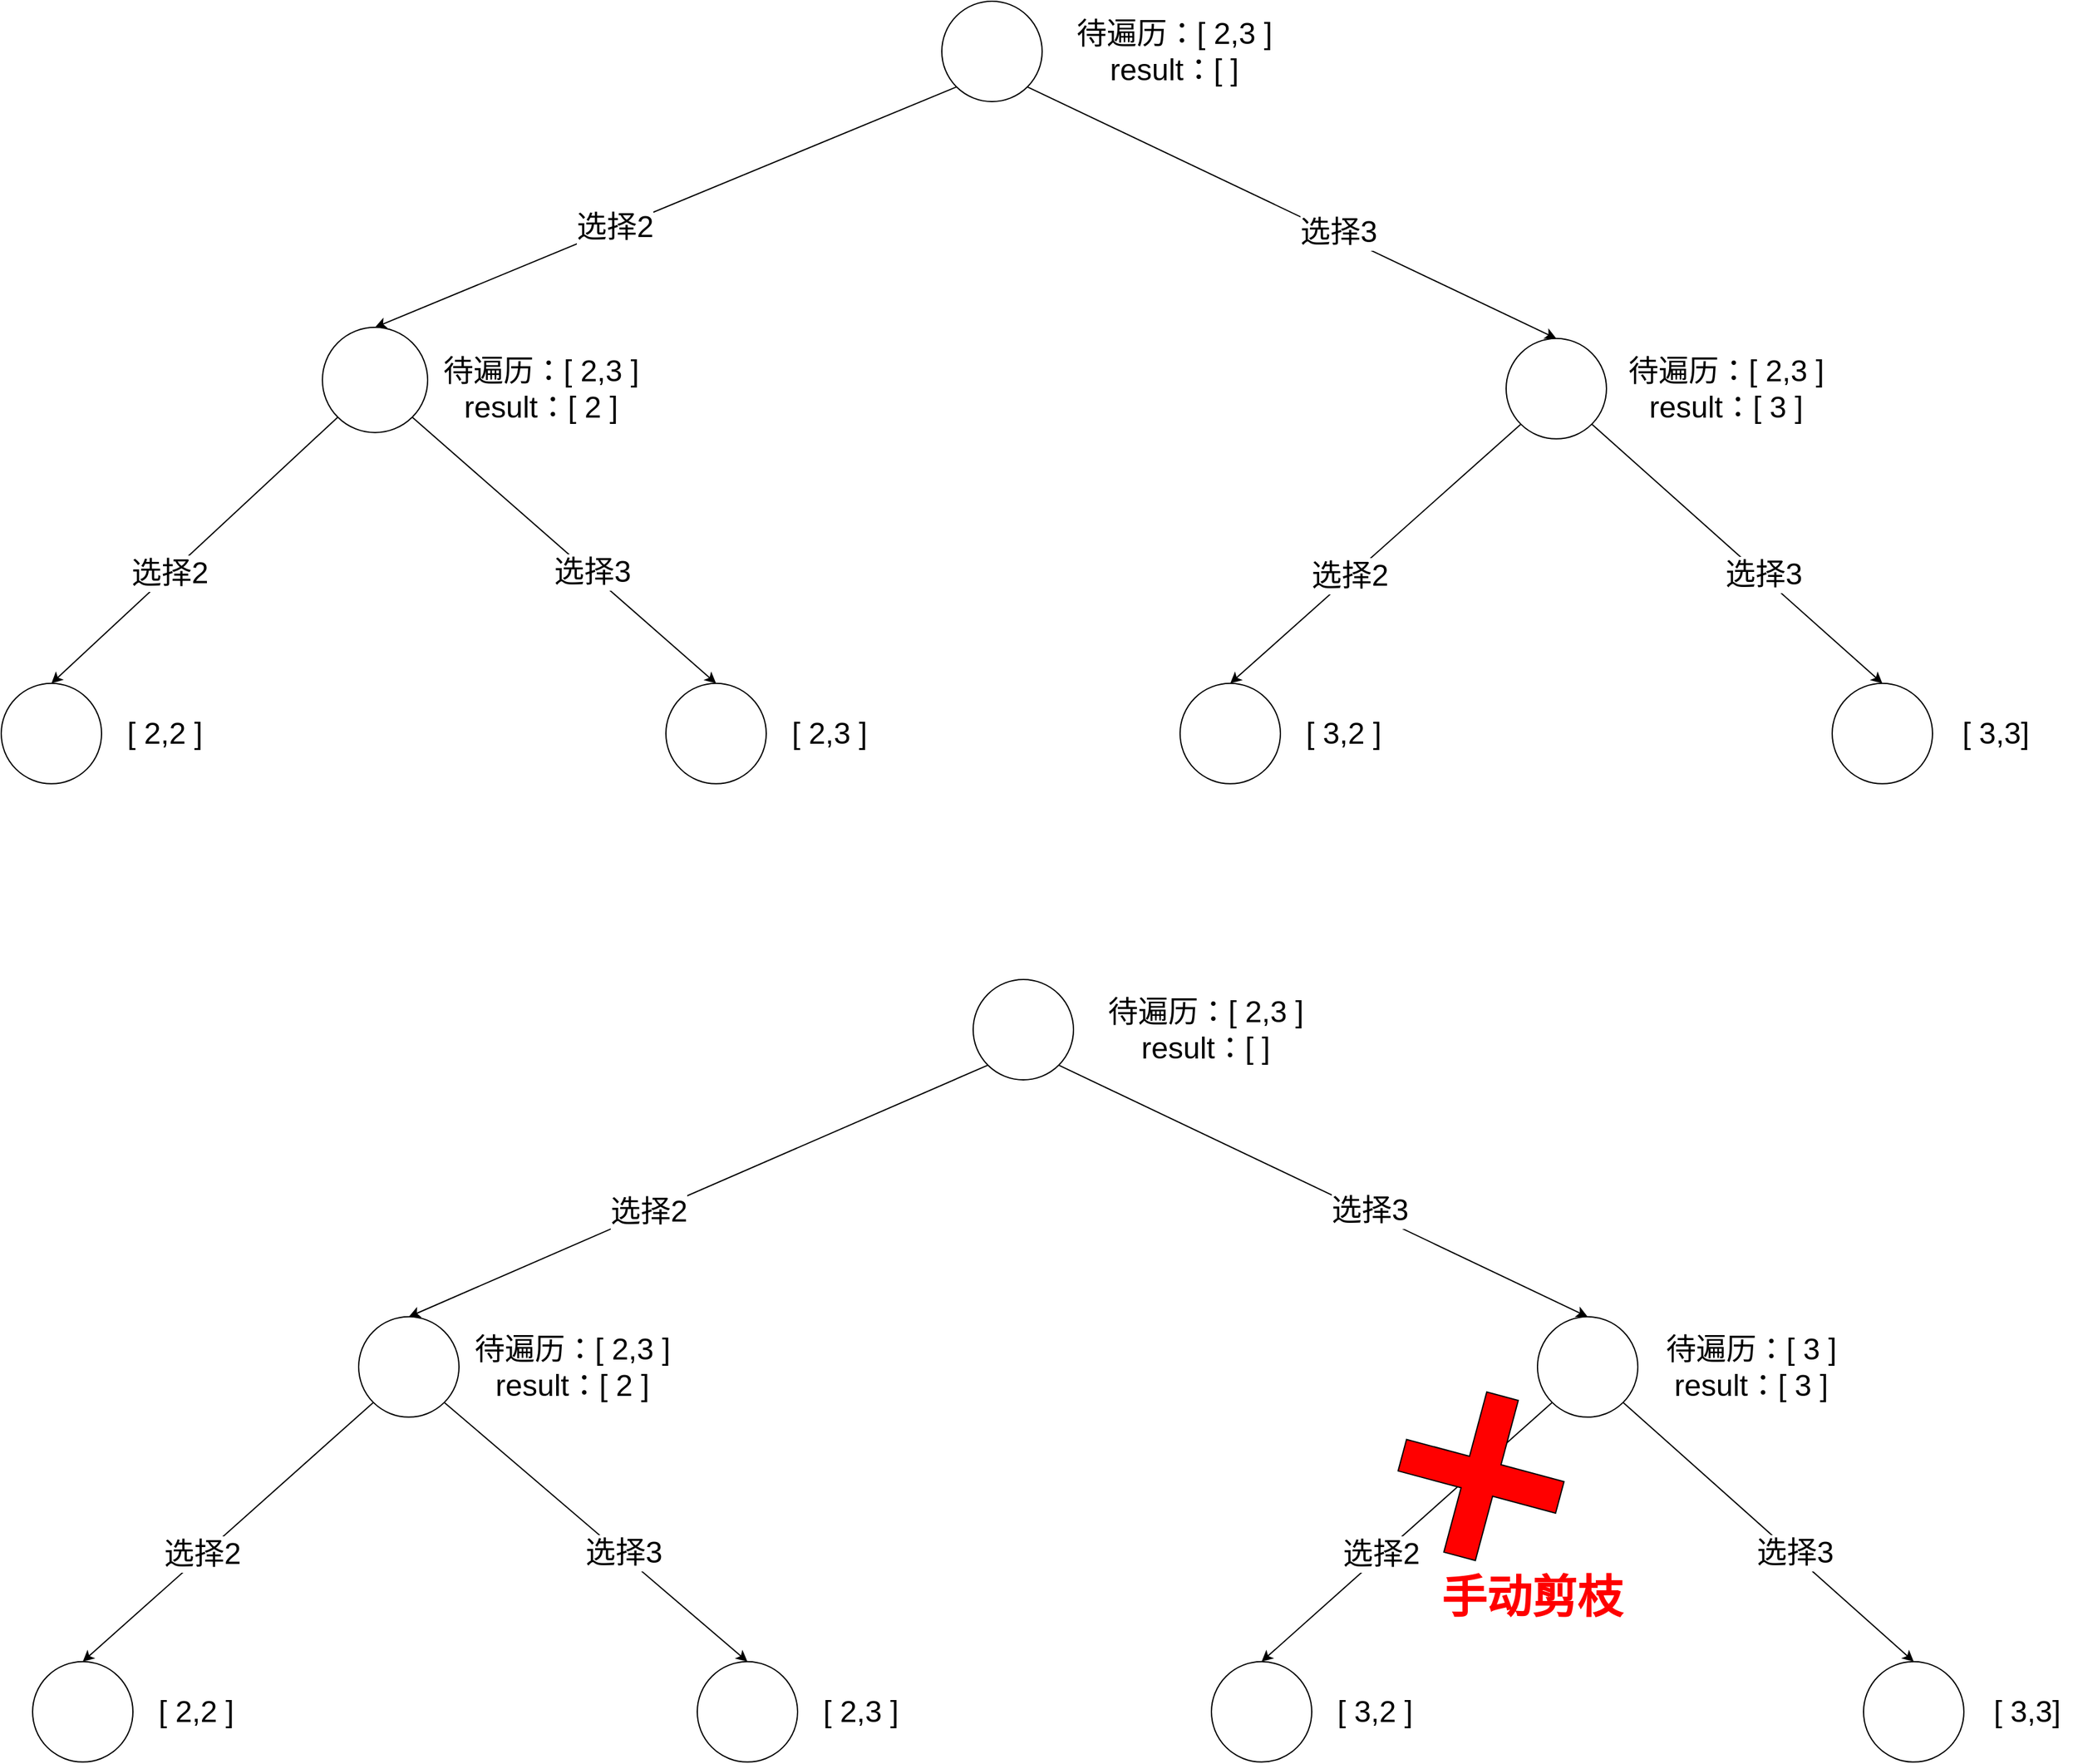 <mxfile version="13.6.2" type="device"><diagram id="Ih_Y-IW0TW5jBO0jc04H" name="第 1 页"><mxGraphModel dx="1929" dy="2007" grid="1" gridSize="10" guides="1" tooltips="1" connect="1" arrows="1" fold="1" page="1" pageScale="1" pageWidth="827" pageHeight="1169" math="0" shadow="0"><root><mxCell id="0"/><mxCell id="1" parent="0"/><mxCell id="Vn0NH9QsYN63kO9yj0lt-1" value="" style="ellipse;whiteSpace=wrap;html=1;aspect=fixed;" parent="1" vertex="1"><mxGeometry x="350" y="40" width="80" height="80" as="geometry"/></mxCell><mxCell id="Vn0NH9QsYN63kO9yj0lt-2" value="" style="endArrow=classic;html=1;rounded=0;exitX=0;exitY=1;exitDx=0;exitDy=0;entryX=0.5;entryY=0;entryDx=0;entryDy=0;" parent="1" source="Vn0NH9QsYN63kO9yj0lt-1" target="Vn0NH9QsYN63kO9yj0lt-6" edge="1"><mxGeometry width="50" height="50" relative="1" as="geometry"><mxPoint x="290" y="180" as="sourcePoint"/><mxPoint x="-150" y="300" as="targetPoint"/></mxGeometry></mxCell><mxCell id="Vn0NH9QsYN63kO9yj0lt-9" value="&lt;font style=&quot;font-size: 24px;&quot;&gt;选择2&lt;/font&gt;" style="edgeLabel;html=1;align=center;verticalAlign=middle;resizable=0;points=[];" parent="Vn0NH9QsYN63kO9yj0lt-2" vertex="1" connectable="0"><mxGeometry x="0.174" y="-1" relative="1" as="geometry"><mxPoint as="offset"/></mxGeometry></mxCell><mxCell id="Vn0NH9QsYN63kO9yj0lt-3" value="" style="endArrow=classic;html=1;rounded=0;entryX=0.5;entryY=0;entryDx=0;entryDy=0;exitX=1;exitY=1;exitDx=0;exitDy=0;" parent="1" source="Vn0NH9QsYN63kO9yj0lt-1" target="Vn0NH9QsYN63kO9yj0lt-5" edge="1"><mxGeometry width="50" height="50" relative="1" as="geometry"><mxPoint x="430" y="110" as="sourcePoint"/><mxPoint x="380" y="310" as="targetPoint"/></mxGeometry></mxCell><mxCell id="Vn0NH9QsYN63kO9yj0lt-10" value="选择3" style="edgeLabel;html=1;align=center;verticalAlign=middle;resizable=0;points=[];fontSize=24;" parent="Vn0NH9QsYN63kO9yj0lt-3" vertex="1" connectable="0"><mxGeometry x="0.17" y="2" relative="1" as="geometry"><mxPoint as="offset"/></mxGeometry></mxCell><mxCell id="Vn0NH9QsYN63kO9yj0lt-5" value="" style="ellipse;whiteSpace=wrap;html=1;aspect=fixed;" parent="1" vertex="1"><mxGeometry x="800" y="308.91" width="80" height="80" as="geometry"/></mxCell><mxCell id="Vn0NH9QsYN63kO9yj0lt-6" value="" style="ellipse;whiteSpace=wrap;html=1;aspect=fixed;" parent="1" vertex="1"><mxGeometry x="-140" y="308.91" width="80" height="80" as="geometry"/></mxCell><mxCell id="Vn0NH9QsYN63kO9yj0lt-12" value="" style="endArrow=classic;html=1;rounded=0;exitX=0;exitY=1;exitDx=0;exitDy=0;entryX=0.5;entryY=0;entryDx=0;entryDy=0;" parent="1" source="Vn0NH9QsYN63kO9yj0lt-6" target="Vn0NH9QsYN63kO9yj0lt-17" edge="1"><mxGeometry width="50" height="50" relative="1" as="geometry"><mxPoint x="-133.284" y="398.914" as="sourcePoint"/><mxPoint x="-645" y="590.63" as="targetPoint"/></mxGeometry></mxCell><mxCell id="Vn0NH9QsYN63kO9yj0lt-13" value="&lt;font style=&quot;font-size: 24px;&quot;&gt;选择2&lt;/font&gt;" style="edgeLabel;html=1;align=center;verticalAlign=middle;resizable=0;points=[];" parent="Vn0NH9QsYN63kO9yj0lt-12" vertex="1" connectable="0"><mxGeometry x="0.174" y="-1" relative="1" as="geometry"><mxPoint as="offset"/></mxGeometry></mxCell><mxCell id="Vn0NH9QsYN63kO9yj0lt-14" value="" style="endArrow=classic;html=1;rounded=0;entryX=0.5;entryY=0;entryDx=0;entryDy=0;exitX=1;exitY=1;exitDx=0;exitDy=0;" parent="1" source="Vn0NH9QsYN63kO9yj0lt-6" target="Vn0NH9QsYN63kO9yj0lt-16" edge="1"><mxGeometry width="50" height="50" relative="1" as="geometry"><mxPoint x="-76.716" y="398.914" as="sourcePoint"/><mxPoint x="-115" y="600.63" as="targetPoint"/></mxGeometry></mxCell><mxCell id="Vn0NH9QsYN63kO9yj0lt-15" value="选择3" style="edgeLabel;html=1;align=center;verticalAlign=middle;resizable=0;points=[];fontSize=24;" parent="Vn0NH9QsYN63kO9yj0lt-14" vertex="1" connectable="0"><mxGeometry x="0.17" y="2" relative="1" as="geometry"><mxPoint as="offset"/></mxGeometry></mxCell><mxCell id="Vn0NH9QsYN63kO9yj0lt-16" value="" style="ellipse;whiteSpace=wrap;html=1;aspect=fixed;" parent="1" vertex="1"><mxGeometry x="130" y="583.91" width="80" height="80" as="geometry"/></mxCell><mxCell id="Vn0NH9QsYN63kO9yj0lt-17" value="" style="ellipse;whiteSpace=wrap;html=1;aspect=fixed;" parent="1" vertex="1"><mxGeometry x="-400" y="583.91" width="80" height="80" as="geometry"/></mxCell><mxCell id="Vn0NH9QsYN63kO9yj0lt-18" value="" style="endArrow=classic;html=1;rounded=0;exitX=0;exitY=1;exitDx=0;exitDy=0;entryX=0.5;entryY=0;entryDx=0;entryDy=0;" parent="1" source="Vn0NH9QsYN63kO9yj0lt-5" target="Vn0NH9QsYN63kO9yj0lt-23" edge="1"><mxGeometry width="50" height="50" relative="1" as="geometry"><mxPoint x="811.716" y="388.914" as="sourcePoint"/><mxPoint x="295" y="602.35" as="targetPoint"/></mxGeometry></mxCell><mxCell id="Vn0NH9QsYN63kO9yj0lt-19" value="&lt;font style=&quot;font-size: 24px;&quot;&gt;选择2&lt;/font&gt;" style="edgeLabel;html=1;align=center;verticalAlign=middle;resizable=0;points=[];" parent="Vn0NH9QsYN63kO9yj0lt-18" vertex="1" connectable="0"><mxGeometry x="0.174" y="-1" relative="1" as="geometry"><mxPoint as="offset"/></mxGeometry></mxCell><mxCell id="Vn0NH9QsYN63kO9yj0lt-20" value="" style="endArrow=classic;html=1;rounded=0;entryX=0.5;entryY=0;entryDx=0;entryDy=0;exitX=1;exitY=1;exitDx=0;exitDy=0;" parent="1" source="Vn0NH9QsYN63kO9yj0lt-5" target="Vn0NH9QsYN63kO9yj0lt-22" edge="1"><mxGeometry width="50" height="50" relative="1" as="geometry"><mxPoint x="868.284" y="388.914" as="sourcePoint"/><mxPoint x="825" y="612.35" as="targetPoint"/></mxGeometry></mxCell><mxCell id="Vn0NH9QsYN63kO9yj0lt-21" value="选择3" style="edgeLabel;html=1;align=center;verticalAlign=middle;resizable=0;points=[];fontSize=24;" parent="Vn0NH9QsYN63kO9yj0lt-20" vertex="1" connectable="0"><mxGeometry x="0.17" y="2" relative="1" as="geometry"><mxPoint as="offset"/></mxGeometry></mxCell><mxCell id="Vn0NH9QsYN63kO9yj0lt-22" value="" style="ellipse;whiteSpace=wrap;html=1;aspect=fixed;" parent="1" vertex="1"><mxGeometry x="1060" y="583.91" width="80" height="80" as="geometry"/></mxCell><mxCell id="Vn0NH9QsYN63kO9yj0lt-23" value="" style="ellipse;whiteSpace=wrap;html=1;aspect=fixed;" parent="1" vertex="1"><mxGeometry x="540" y="583.91" width="80" height="80" as="geometry"/></mxCell><mxCell id="Vn0NH9QsYN63kO9yj0lt-49" value="&lt;font style=&quot;font-size: 24px;&quot;&gt;待遍历：[ 2,3 ]&lt;br&gt;result：[ ]&lt;/font&gt;" style="text;html=1;align=center;verticalAlign=middle;resizable=0;points=[];autosize=1;strokeColor=none;fillColor=none;fontSize=24;" parent="1" vertex="1"><mxGeometry x="445" y="45" width="180" height="70" as="geometry"/></mxCell><mxCell id="Vn0NH9QsYN63kO9yj0lt-50" value="&lt;font style=&quot;font-size: 24px;&quot;&gt;待遍历：[ 2,3 ]&lt;br&gt;result：[ 2 ]&lt;/font&gt;" style="text;html=1;align=center;verticalAlign=middle;resizable=0;points=[];autosize=1;strokeColor=none;fillColor=none;fontSize=24;" parent="1" vertex="1"><mxGeometry x="-60" y="313.91" width="180" height="70" as="geometry"/></mxCell><mxCell id="Vn0NH9QsYN63kO9yj0lt-52" value="&lt;font style=&quot;font-size: 24px;&quot;&gt;[ 2,2 ]&lt;/font&gt;" style="text;html=1;align=center;verticalAlign=middle;resizable=0;points=[];autosize=1;strokeColor=none;fillColor=none;fontSize=24;" parent="1" vertex="1"><mxGeometry x="-310" y="603.91" width="80" height="40" as="geometry"/></mxCell><mxCell id="Vn0NH9QsYN63kO9yj0lt-53" value="&lt;font style=&quot;font-size: 24px;&quot;&gt;[ 2,3 ]&lt;/font&gt;" style="text;html=1;align=center;verticalAlign=middle;resizable=0;points=[];autosize=1;strokeColor=none;fillColor=none;fontSize=24;" parent="1" vertex="1"><mxGeometry x="220" y="603.91" width="80" height="40" as="geometry"/></mxCell><mxCell id="kKw4CtgPtohcakJCnxkc-2" value="" style="shape=cross;whiteSpace=wrap;html=1;rotation=15;fillColor=#FF0000;" parent="1" vertex="1"><mxGeometry x="690" y="370" width="130" height="132.18" as="geometry"/></mxCell><mxCell id="Vn0NH9QsYN63kO9yj0lt-54" value="&lt;font style=&quot;font-size: 24px;&quot;&gt;[ 3,2 ]&lt;/font&gt;" style="text;html=1;align=center;verticalAlign=middle;resizable=0;points=[];autosize=1;strokeColor=none;fillColor=none;fontSize=24;" parent="1" vertex="1"><mxGeometry x="630" y="603.91" width="80" height="40" as="geometry"/></mxCell><mxCell id="Vn0NH9QsYN63kO9yj0lt-55" value="&lt;font style=&quot;font-size: 24px;&quot;&gt;[ 3,3]&lt;/font&gt;" style="text;html=1;align=center;verticalAlign=middle;resizable=0;points=[];autosize=1;strokeColor=none;fillColor=none;fontSize=24;" parent="1" vertex="1"><mxGeometry x="1150" y="603.91" width="80" height="40" as="geometry"/></mxCell><mxCell id="kKw4CtgPtohcakJCnxkc-1" value="&lt;font style=&quot;font-size: 24px;&quot;&gt;待遍历：[ 3 ]&lt;br&gt;result：[ 3 ]&lt;/font&gt;" style="text;html=1;align=center;verticalAlign=middle;resizable=0;points=[];autosize=1;strokeColor=none;fillColor=none;fontSize=24;" parent="1" vertex="1"><mxGeometry x="890" y="313.91" width="160" height="70" as="geometry"/></mxCell><mxCell id="kKw4CtgPtohcakJCnxkc-8" value="&lt;font color=&quot;#ff0000&quot; style=&quot;font-size: 36px;&quot;&gt;&lt;b&gt;手动剪枝&lt;/b&gt;&lt;/font&gt;" style="text;html=1;align=center;verticalAlign=middle;resizable=0;points=[];autosize=1;strokeColor=none;fillColor=none;" parent="1" vertex="1"><mxGeometry x="710" y="502.18" width="170" height="60" as="geometry"/></mxCell><mxCell id="kKw4CtgPtohcakJCnxkc-10" value="" style="ellipse;whiteSpace=wrap;html=1;aspect=fixed;" parent="1" vertex="1"><mxGeometry x="325" y="-740" width="80" height="80" as="geometry"/></mxCell><mxCell id="kKw4CtgPtohcakJCnxkc-11" value="" style="endArrow=classic;html=1;rounded=0;exitX=0;exitY=1;exitDx=0;exitDy=0;entryX=0.5;entryY=0;entryDx=0;entryDy=0;" parent="1" source="kKw4CtgPtohcakJCnxkc-10" target="kKw4CtgPtohcakJCnxkc-16" edge="1"><mxGeometry width="50" height="50" relative="1" as="geometry"><mxPoint x="265" y="-600" as="sourcePoint"/><mxPoint x="-175" y="-480" as="targetPoint"/></mxGeometry></mxCell><mxCell id="kKw4CtgPtohcakJCnxkc-12" value="&lt;font style=&quot;font-size: 24px;&quot;&gt;选择2&lt;/font&gt;" style="edgeLabel;html=1;align=center;verticalAlign=middle;resizable=0;points=[];" parent="kKw4CtgPtohcakJCnxkc-11" vertex="1" connectable="0"><mxGeometry x="0.174" y="-1" relative="1" as="geometry"><mxPoint as="offset"/></mxGeometry></mxCell><mxCell id="kKw4CtgPtohcakJCnxkc-13" value="" style="endArrow=classic;html=1;rounded=0;entryX=0.5;entryY=0;entryDx=0;entryDy=0;exitX=1;exitY=1;exitDx=0;exitDy=0;" parent="1" source="kKw4CtgPtohcakJCnxkc-10" target="kKw4CtgPtohcakJCnxkc-15" edge="1"><mxGeometry width="50" height="50" relative="1" as="geometry"><mxPoint x="405" y="-670" as="sourcePoint"/><mxPoint x="355" y="-470" as="targetPoint"/></mxGeometry></mxCell><mxCell id="kKw4CtgPtohcakJCnxkc-14" value="选择3" style="edgeLabel;html=1;align=center;verticalAlign=middle;resizable=0;points=[];fontSize=24;" parent="kKw4CtgPtohcakJCnxkc-13" vertex="1" connectable="0"><mxGeometry x="0.17" y="2" relative="1" as="geometry"><mxPoint as="offset"/></mxGeometry></mxCell><mxCell id="kKw4CtgPtohcakJCnxkc-15" value="" style="ellipse;whiteSpace=wrap;html=1;aspect=fixed;" parent="1" vertex="1"><mxGeometry x="775" y="-471.09" width="80" height="80" as="geometry"/></mxCell><mxCell id="kKw4CtgPtohcakJCnxkc-16" value="" style="ellipse;whiteSpace=wrap;html=1;aspect=fixed;" parent="1" vertex="1"><mxGeometry x="-168.91" y="-480" width="83.91" height="83.91" as="geometry"/></mxCell><mxCell id="kKw4CtgPtohcakJCnxkc-17" value="" style="endArrow=classic;html=1;rounded=0;exitX=0;exitY=1;exitDx=0;exitDy=0;entryX=0.5;entryY=0;entryDx=0;entryDy=0;" parent="1" source="kKw4CtgPtohcakJCnxkc-16" target="kKw4CtgPtohcakJCnxkc-22" edge="1"><mxGeometry width="50" height="50" relative="1" as="geometry"><mxPoint x="-158.284" y="-381.086" as="sourcePoint"/><mxPoint x="-670" y="-189.37" as="targetPoint"/></mxGeometry></mxCell><mxCell id="kKw4CtgPtohcakJCnxkc-18" value="&lt;font style=&quot;font-size: 24px;&quot;&gt;选择2&lt;/font&gt;" style="edgeLabel;html=1;align=center;verticalAlign=middle;resizable=0;points=[];" parent="kKw4CtgPtohcakJCnxkc-17" vertex="1" connectable="0"><mxGeometry x="0.174" y="-1" relative="1" as="geometry"><mxPoint as="offset"/></mxGeometry></mxCell><mxCell id="kKw4CtgPtohcakJCnxkc-19" value="" style="endArrow=classic;html=1;rounded=0;entryX=0.5;entryY=0;entryDx=0;entryDy=0;exitX=1;exitY=1;exitDx=0;exitDy=0;" parent="1" source="kKw4CtgPtohcakJCnxkc-16" target="kKw4CtgPtohcakJCnxkc-21" edge="1"><mxGeometry width="50" height="50" relative="1" as="geometry"><mxPoint x="-101.716" y="-381.086" as="sourcePoint"/><mxPoint x="-140" y="-179.37" as="targetPoint"/></mxGeometry></mxCell><mxCell id="kKw4CtgPtohcakJCnxkc-20" value="选择3" style="edgeLabel;html=1;align=center;verticalAlign=middle;resizable=0;points=[];fontSize=24;" parent="kKw4CtgPtohcakJCnxkc-19" vertex="1" connectable="0"><mxGeometry x="0.17" y="2" relative="1" as="geometry"><mxPoint as="offset"/></mxGeometry></mxCell><mxCell id="kKw4CtgPtohcakJCnxkc-21" value="" style="ellipse;whiteSpace=wrap;html=1;aspect=fixed;" parent="1" vertex="1"><mxGeometry x="105" y="-196.09" width="80" height="80" as="geometry"/></mxCell><mxCell id="kKw4CtgPtohcakJCnxkc-22" value="" style="ellipse;whiteSpace=wrap;html=1;aspect=fixed;" parent="1" vertex="1"><mxGeometry x="-425" y="-196.09" width="80" height="80" as="geometry"/></mxCell><mxCell id="kKw4CtgPtohcakJCnxkc-23" value="" style="endArrow=classic;html=1;rounded=0;exitX=0;exitY=1;exitDx=0;exitDy=0;entryX=0.5;entryY=0;entryDx=0;entryDy=0;" parent="1" source="kKw4CtgPtohcakJCnxkc-15" target="kKw4CtgPtohcakJCnxkc-28" edge="1"><mxGeometry width="50" height="50" relative="1" as="geometry"><mxPoint x="786.716" y="-391.086" as="sourcePoint"/><mxPoint x="270" y="-177.65" as="targetPoint"/></mxGeometry></mxCell><mxCell id="kKw4CtgPtohcakJCnxkc-24" value="&lt;font style=&quot;font-size: 24px;&quot;&gt;选择2&lt;/font&gt;" style="edgeLabel;html=1;align=center;verticalAlign=middle;resizable=0;points=[];" parent="kKw4CtgPtohcakJCnxkc-23" vertex="1" connectable="0"><mxGeometry x="0.174" y="-1" relative="1" as="geometry"><mxPoint as="offset"/></mxGeometry></mxCell><mxCell id="kKw4CtgPtohcakJCnxkc-25" value="" style="endArrow=classic;html=1;rounded=0;entryX=0.5;entryY=0;entryDx=0;entryDy=0;exitX=1;exitY=1;exitDx=0;exitDy=0;" parent="1" source="kKw4CtgPtohcakJCnxkc-15" target="kKw4CtgPtohcakJCnxkc-27" edge="1"><mxGeometry width="50" height="50" relative="1" as="geometry"><mxPoint x="843.284" y="-391.086" as="sourcePoint"/><mxPoint x="800" y="-167.65" as="targetPoint"/></mxGeometry></mxCell><mxCell id="kKw4CtgPtohcakJCnxkc-26" value="选择3" style="edgeLabel;html=1;align=center;verticalAlign=middle;resizable=0;points=[];fontSize=24;" parent="kKw4CtgPtohcakJCnxkc-25" vertex="1" connectable="0"><mxGeometry x="0.17" y="2" relative="1" as="geometry"><mxPoint as="offset"/></mxGeometry></mxCell><mxCell id="kKw4CtgPtohcakJCnxkc-27" value="" style="ellipse;whiteSpace=wrap;html=1;aspect=fixed;" parent="1" vertex="1"><mxGeometry x="1035" y="-196.09" width="80" height="80" as="geometry"/></mxCell><mxCell id="kKw4CtgPtohcakJCnxkc-28" value="" style="ellipse;whiteSpace=wrap;html=1;aspect=fixed;" parent="1" vertex="1"><mxGeometry x="515" y="-196.09" width="80" height="80" as="geometry"/></mxCell><mxCell id="kKw4CtgPtohcakJCnxkc-29" value="&lt;font style=&quot;font-size: 24px;&quot;&gt;待遍历：[ 2,3 ]&lt;br&gt;result：[ ]&lt;/font&gt;" style="text;html=1;align=center;verticalAlign=middle;resizable=0;points=[];autosize=1;strokeColor=none;fillColor=none;fontSize=24;" parent="1" vertex="1"><mxGeometry x="420" y="-735" width="180" height="70" as="geometry"/></mxCell><mxCell id="kKw4CtgPtohcakJCnxkc-30" value="&lt;font style=&quot;font-size: 24px;&quot;&gt;待遍历：[ 2,3 ]&lt;br&gt;result：[ 2 ]&lt;/font&gt;" style="text;html=1;align=center;verticalAlign=middle;resizable=0;points=[];autosize=1;strokeColor=none;fillColor=none;fontSize=24;" parent="1" vertex="1"><mxGeometry x="-85" y="-466.09" width="180" height="70" as="geometry"/></mxCell><mxCell id="kKw4CtgPtohcakJCnxkc-31" value="&lt;font style=&quot;font-size: 24px;&quot;&gt;[ 2,2 ]&lt;/font&gt;" style="text;html=1;align=center;verticalAlign=middle;resizable=0;points=[];autosize=1;strokeColor=none;fillColor=none;fontSize=24;" parent="1" vertex="1"><mxGeometry x="-335" y="-176.09" width="80" height="40" as="geometry"/></mxCell><mxCell id="kKw4CtgPtohcakJCnxkc-32" value="&lt;font style=&quot;font-size: 24px;&quot;&gt;[ 2,3 ]&lt;/font&gt;" style="text;html=1;align=center;verticalAlign=middle;resizable=0;points=[];autosize=1;strokeColor=none;fillColor=none;fontSize=24;" parent="1" vertex="1"><mxGeometry x="195" y="-176.09" width="80" height="40" as="geometry"/></mxCell><mxCell id="kKw4CtgPtohcakJCnxkc-34" value="&lt;font style=&quot;font-size: 24px;&quot;&gt;[ 3,2 ]&lt;/font&gt;" style="text;html=1;align=center;verticalAlign=middle;resizable=0;points=[];autosize=1;strokeColor=none;fillColor=none;fontSize=24;" parent="1" vertex="1"><mxGeometry x="605" y="-176.09" width="80" height="40" as="geometry"/></mxCell><mxCell id="kKw4CtgPtohcakJCnxkc-35" value="&lt;font style=&quot;font-size: 24px;&quot;&gt;[ 3,3]&lt;/font&gt;" style="text;html=1;align=center;verticalAlign=middle;resizable=0;points=[];autosize=1;strokeColor=none;fillColor=none;fontSize=24;" parent="1" vertex="1"><mxGeometry x="1125" y="-176.09" width="80" height="40" as="geometry"/></mxCell><mxCell id="kKw4CtgPtohcakJCnxkc-36" value="&lt;font style=&quot;font-size: 24px;&quot;&gt;待遍历：[ 2,3 ]&lt;br&gt;result：[ 3 ]&lt;/font&gt;" style="text;html=1;align=center;verticalAlign=middle;resizable=0;points=[];autosize=1;strokeColor=none;fillColor=none;fontSize=24;" parent="1" vertex="1"><mxGeometry x="860" y="-466.09" width="180" height="70" as="geometry"/></mxCell></root></mxGraphModel></diagram></mxfile>